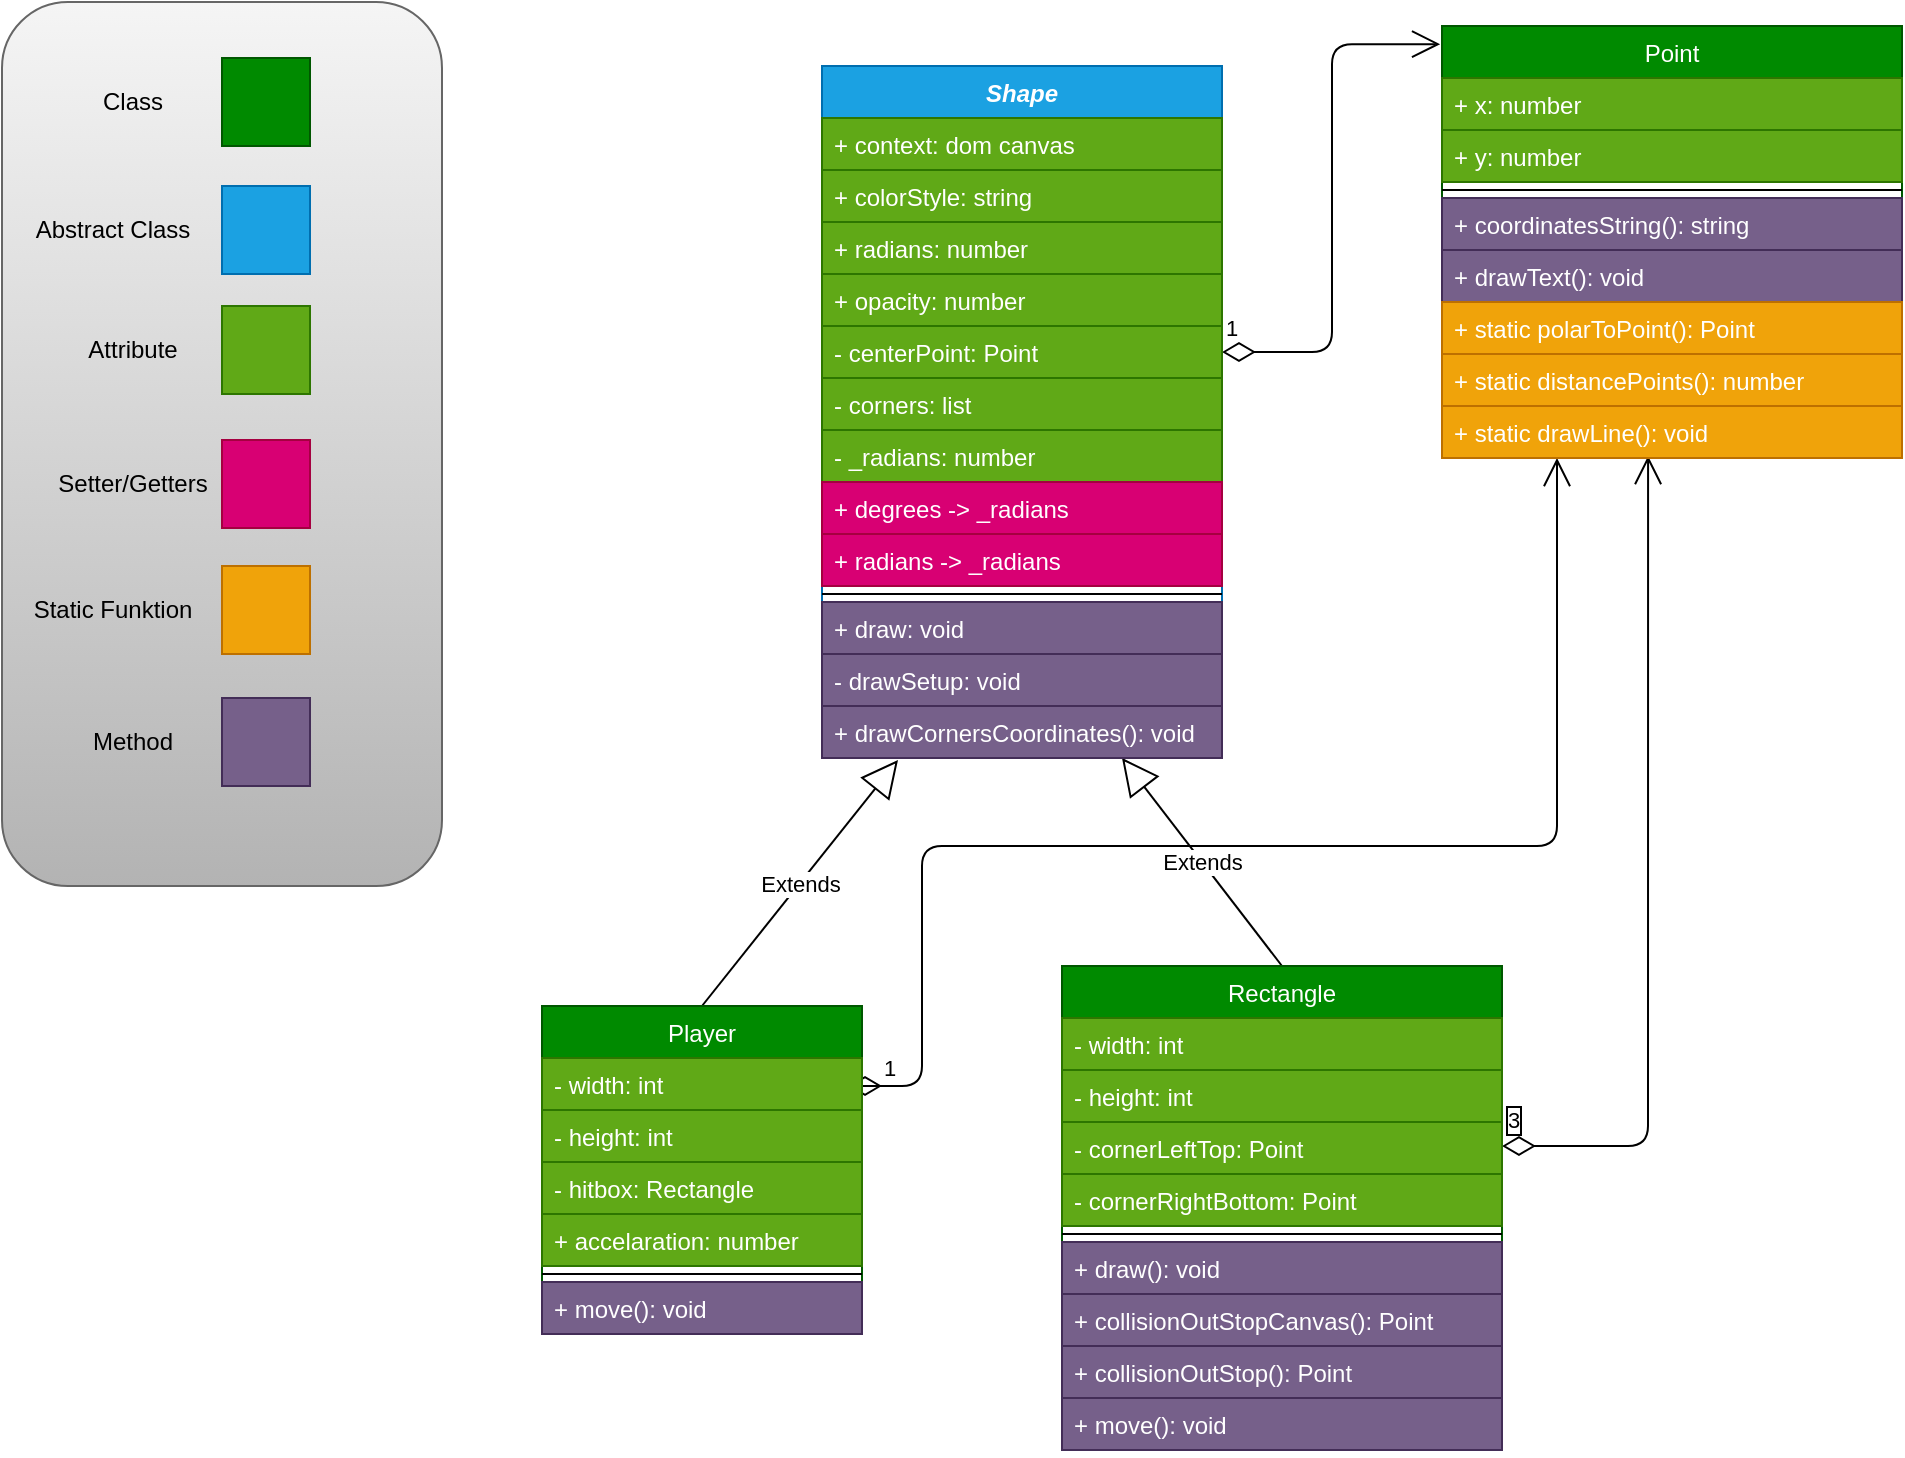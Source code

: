 <mxfile version="12.9.9" type="device"><diagram id="RAW5BNLhD_kJSsxiQ4Sg" name="Page-1"><mxGraphModel dx="1086" dy="806" grid="1" gridSize="10" guides="1" tooltips="1" connect="1" arrows="1" fold="1" page="1" pageScale="1" pageWidth="850" pageHeight="1100" math="0" shadow="0"><root><mxCell id="0"/><mxCell id="1" parent="0"/><mxCell id="B8KtoYiRNh_vQeLMw6E--84" value="" style="rounded=1;whiteSpace=wrap;html=1;fillColor=#f5f5f5;strokeColor=#666666;gradientColor=#b3b3b3;" parent="1" vertex="1"><mxGeometry x="70" y="18" width="220" height="442" as="geometry"/></mxCell><mxCell id="B8KtoYiRNh_vQeLMw6E--48" value="Extends" style="endArrow=block;endSize=16;endFill=0;html=1;entryX=0.19;entryY=1.038;entryDx=0;entryDy=0;entryPerimeter=0;exitX=0.5;exitY=0;exitDx=0;exitDy=0;" parent="1" source="B8KtoYiRNh_vQeLMw6E--30" target="B8KtoYiRNh_vQeLMw6E--29" edge="1"><mxGeometry width="160" relative="1" as="geometry"><mxPoint x="430" y="490" as="sourcePoint"/><mxPoint x="590" y="380" as="targetPoint"/></mxGeometry></mxCell><mxCell id="B8KtoYiRNh_vQeLMw6E--49" value="Extends" style="endArrow=block;endSize=16;endFill=0;html=1;entryX=0.75;entryY=1;entryDx=0;entryDy=0;exitX=0.5;exitY=0;exitDx=0;exitDy=0;" parent="1" source="B8KtoYiRNh_vQeLMw6E--34" target="B8KtoYiRNh_vQeLMw6E--9" edge="1"><mxGeometry width="160" relative="1" as="geometry"><mxPoint x="692" y="489.01" as="sourcePoint"/><mxPoint x="790" y="373.998" as="targetPoint"/></mxGeometry></mxCell><mxCell id="B8KtoYiRNh_vQeLMw6E--51" value="1" style="endArrow=open;html=1;endSize=12;startArrow=diamondThin;startSize=14;startFill=0;edgeStyle=orthogonalEdgeStyle;align=left;verticalAlign=bottom;exitX=1;exitY=0.5;exitDx=0;exitDy=0;entryX=-0.004;entryY=0.042;entryDx=0;entryDy=0;entryPerimeter=0;" parent="1" source="B8KtoYiRNh_vQeLMw6E--12" target="B8KtoYiRNh_vQeLMw6E--1" edge="1"><mxGeometry x="-1" y="3" relative="1" as="geometry"><mxPoint x="180" y="440" as="sourcePoint"/><mxPoint x="340" y="440" as="targetPoint"/></mxGeometry></mxCell><mxCell id="B8KtoYiRNh_vQeLMw6E--52" value="3" style="endArrow=open;html=1;endSize=12;startArrow=diamondThin;startSize=14;startFill=0;edgeStyle=orthogonalEdgeStyle;align=left;verticalAlign=bottom;entryX=0.448;entryY=0.962;entryDx=0;entryDy=0;entryPerimeter=0;labelBorderColor=#000000;" parent="1" target="B8KtoYiRNh_vQeLMw6E--7" edge="1"><mxGeometry x="-1" y="3" relative="1" as="geometry"><mxPoint x="820" y="590" as="sourcePoint"/><mxPoint x="980" y="590" as="targetPoint"/><Array as="points"><mxPoint x="893" y="590"/></Array></mxGeometry></mxCell><mxCell id="B8KtoYiRNh_vQeLMw6E--56" value="1" style="endArrow=open;html=1;endSize=12;startArrow=diamondThin;startSize=14;startFill=0;edgeStyle=orthogonalEdgeStyle;align=left;verticalAlign=bottom;entryX=0.25;entryY=1;entryDx=0;entryDy=0;" parent="1" target="B8KtoYiRNh_vQeLMw6E--1" edge="1"><mxGeometry x="-0.943" relative="1" as="geometry"><mxPoint x="510" y="560" as="sourcePoint"/><mxPoint x="560" y="430" as="targetPoint"/><Array as="points"><mxPoint x="500" y="560"/><mxPoint x="530" y="560"/><mxPoint x="530" y="440"/><mxPoint x="848" y="440"/></Array><mxPoint as="offset"/></mxGeometry></mxCell><mxCell id="B8KtoYiRNh_vQeLMw6E--57" value="" style="whiteSpace=wrap;html=1;aspect=fixed;fontColor=#ffffff;fontStyle=0;strokeColor=#005700;fillColor=#008a00;startSize=26;" parent="1" vertex="1"><mxGeometry x="180" y="46" width="44" height="44" as="geometry"/></mxCell><mxCell id="B8KtoYiRNh_vQeLMw6E--63" value="Class" style="text;html=1;align=center;verticalAlign=middle;resizable=0;points=[];autosize=1;fontColor=#000000;" parent="1" vertex="1"><mxGeometry x="110" y="58" width="50" height="20" as="geometry"/></mxCell><mxCell id="B8KtoYiRNh_vQeLMw6E--73" value="" style="whiteSpace=wrap;html=1;aspect=fixed;fontColor=#ffffff;align=center;verticalAlign=top;strokeColor=#006EAF;fillColor=#1ba1e2;gradientColor=none;fontStyle=3;startSize=26;" parent="1" vertex="1"><mxGeometry x="180" y="110" width="44" height="44" as="geometry"/></mxCell><mxCell id="B8KtoYiRNh_vQeLMw6E--74" value="Abstract Class" style="text;html=1;align=center;verticalAlign=middle;resizable=0;points=[];autosize=1;fontColor=#000000;" parent="1" vertex="1"><mxGeometry x="80" y="122" width="90" height="20" as="geometry"/></mxCell><mxCell id="B8KtoYiRNh_vQeLMw6E--75" value="" style="whiteSpace=wrap;html=1;aspect=fixed;fontColor=#ffffff;align=left;verticalAlign=top;strokeColor=#2D7600;fillColor=#60a917;gradientColor=none;spacingLeft=4;spacingRight=4;" parent="1" vertex="1"><mxGeometry x="180" y="170" width="44" height="44" as="geometry"/></mxCell><mxCell id="B8KtoYiRNh_vQeLMw6E--76" value="Attribute" style="text;html=1;align=center;verticalAlign=middle;resizable=0;points=[];autosize=1;fontColor=#000000;" parent="1" vertex="1"><mxGeometry x="105" y="182" width="60" height="20" as="geometry"/></mxCell><mxCell id="B8KtoYiRNh_vQeLMw6E--77" value="" style="whiteSpace=wrap;html=1;aspect=fixed;fontColor=#ffffff;align=left;verticalAlign=top;strokeColor=#BD7000;fillColor=#f0a30a;gradientColor=none;spacingLeft=4;spacingRight=4;" parent="1" vertex="1"><mxGeometry x="180" y="300" width="44" height="44" as="geometry"/></mxCell><mxCell id="B8KtoYiRNh_vQeLMw6E--78" value="Static Funktion" style="text;html=1;align=center;verticalAlign=middle;resizable=0;points=[];autosize=1;fontColor=#000000;" parent="1" vertex="1"><mxGeometry x="80" y="312" width="90" height="20" as="geometry"/></mxCell><mxCell id="B8KtoYiRNh_vQeLMw6E--79" value="" style="whiteSpace=wrap;html=1;aspect=fixed;fontColor=#ffffff;align=left;verticalAlign=top;strokeColor=#432D57;fillColor=#76608a;gradientColor=none;spacingLeft=4;spacingRight=4;" parent="1" vertex="1"><mxGeometry x="180" y="366" width="44" height="44" as="geometry"/></mxCell><mxCell id="B8KtoYiRNh_vQeLMw6E--80" value="Method" style="text;html=1;align=center;verticalAlign=middle;resizable=0;points=[];autosize=1;fontColor=#000000;" parent="1" vertex="1"><mxGeometry x="105" y="378" width="60" height="20" as="geometry"/></mxCell><mxCell id="B8KtoYiRNh_vQeLMw6E--30" value="Player" style="swimlane;fontStyle=0;align=center;verticalAlign=middle;childLayout=stackLayout;horizontal=1;startSize=26;horizontalStack=0;resizeParent=1;resizeParentMax=0;resizeLast=0;collapsible=1;marginBottom=0;fontColor=#ffffff;strokeColor=#005700;fillColor=#008a00;" parent="1" vertex="1"><mxGeometry x="340" y="520" width="160" height="164" as="geometry"/></mxCell><mxCell id="B8KtoYiRNh_vQeLMw6E--31" value="- width: int" style="text;strokeColor=#2D7600;fillColor=#60a917;align=left;verticalAlign=top;spacingLeft=4;spacingRight=4;overflow=hidden;rotatable=0;points=[[0,0.5],[1,0.5]];portConstraint=eastwest;fontColor=#ffffff;" parent="B8KtoYiRNh_vQeLMw6E--30" vertex="1"><mxGeometry y="26" width="160" height="26" as="geometry"/></mxCell><mxCell id="B8KtoYiRNh_vQeLMw6E--44" value="- height: int" style="text;strokeColor=#2D7600;fillColor=#60a917;align=left;verticalAlign=top;spacingLeft=4;spacingRight=4;overflow=hidden;rotatable=0;points=[[0,0.5],[1,0.5]];portConstraint=eastwest;fontColor=#ffffff;" parent="B8KtoYiRNh_vQeLMw6E--30" vertex="1"><mxGeometry y="52" width="160" height="26" as="geometry"/></mxCell><mxCell id="B8KtoYiRNh_vQeLMw6E--50" value="- hitbox: Rectangle" style="text;strokeColor=#2D7600;fillColor=#60a917;align=left;verticalAlign=top;spacingLeft=4;spacingRight=4;overflow=hidden;rotatable=0;points=[[0,0.5],[1,0.5]];portConstraint=eastwest;fontColor=#ffffff;" parent="B8KtoYiRNh_vQeLMw6E--30" vertex="1"><mxGeometry y="78" width="160" height="26" as="geometry"/></mxCell><mxCell id="hKg5F1_1Iaj1561rqI-w-1" value="+ accelaration: number" style="text;strokeColor=#2D7600;fillColor=#60a917;align=left;verticalAlign=top;spacingLeft=4;spacingRight=4;overflow=hidden;rotatable=0;points=[[0,0.5],[1,0.5]];portConstraint=eastwest;fontColor=#ffffff;" parent="B8KtoYiRNh_vQeLMw6E--30" vertex="1"><mxGeometry y="104" width="160" height="26" as="geometry"/></mxCell><mxCell id="B8KtoYiRNh_vQeLMw6E--32" value="" style="line;strokeWidth=1;fillColor=none;align=left;verticalAlign=middle;spacingTop=-1;spacingLeft=3;spacingRight=3;rotatable=0;labelPosition=right;points=[];portConstraint=eastwest;" parent="B8KtoYiRNh_vQeLMw6E--30" vertex="1"><mxGeometry y="130" width="160" height="8" as="geometry"/></mxCell><mxCell id="B8KtoYiRNh_vQeLMw6E--33" value="+ move(): void" style="text;strokeColor=#432D57;fillColor=#76608a;align=left;verticalAlign=top;spacingLeft=4;spacingRight=4;overflow=hidden;rotatable=0;points=[[0,0.5],[1,0.5]];portConstraint=eastwest;fontColor=#ffffff;" parent="B8KtoYiRNh_vQeLMw6E--30" vertex="1"><mxGeometry y="138" width="160" height="26" as="geometry"/></mxCell><mxCell id="B8KtoYiRNh_vQeLMw6E--34" value="Rectangle" style="swimlane;fontStyle=0;align=center;verticalAlign=middle;childLayout=stackLayout;horizontal=1;startSize=26;horizontalStack=0;resizeParent=1;resizeParentMax=0;resizeLast=0;collapsible=1;marginBottom=0;fontColor=#ffffff;strokeColor=#005700;fillColor=#008a00;" parent="1" vertex="1"><mxGeometry x="600" y="500" width="220" height="242" as="geometry"/></mxCell><mxCell id="B8KtoYiRNh_vQeLMw6E--35" value="- width: int" style="text;strokeColor=#2D7600;fillColor=#60a917;align=left;verticalAlign=top;spacingLeft=4;spacingRight=4;overflow=hidden;rotatable=0;points=[[0,0.5],[1,0.5]];portConstraint=eastwest;fontColor=#ffffff;" parent="B8KtoYiRNh_vQeLMw6E--34" vertex="1"><mxGeometry y="26" width="220" height="26" as="geometry"/></mxCell><mxCell id="B8KtoYiRNh_vQeLMw6E--38" value="- height: int" style="text;strokeColor=#2D7600;fillColor=#60a917;align=left;verticalAlign=top;spacingLeft=4;spacingRight=4;overflow=hidden;rotatable=0;points=[[0,0.5],[1,0.5]];portConstraint=eastwest;fontColor=#ffffff;" parent="B8KtoYiRNh_vQeLMw6E--34" vertex="1"><mxGeometry y="52" width="220" height="26" as="geometry"/></mxCell><mxCell id="B8KtoYiRNh_vQeLMw6E--39" value="- cornerLeftTop: Point" style="text;strokeColor=#2D7600;fillColor=#60a917;align=left;verticalAlign=top;spacingLeft=4;spacingRight=4;overflow=hidden;rotatable=0;points=[[0,0.5],[1,0.5]];portConstraint=eastwest;fontColor=#ffffff;" parent="B8KtoYiRNh_vQeLMw6E--34" vertex="1"><mxGeometry y="78" width="220" height="26" as="geometry"/></mxCell><mxCell id="B8KtoYiRNh_vQeLMw6E--40" value="- cornerRightBottom: Point" style="text;strokeColor=#2D7600;fillColor=#60a917;align=left;verticalAlign=top;spacingLeft=4;spacingRight=4;overflow=hidden;rotatable=0;points=[[0,0.5],[1,0.5]];portConstraint=eastwest;fontColor=#ffffff;" parent="B8KtoYiRNh_vQeLMw6E--34" vertex="1"><mxGeometry y="104" width="220" height="26" as="geometry"/></mxCell><mxCell id="B8KtoYiRNh_vQeLMw6E--36" value="" style="line;strokeWidth=1;fillColor=none;align=left;verticalAlign=middle;spacingTop=-1;spacingLeft=3;spacingRight=3;rotatable=0;labelPosition=right;points=[];portConstraint=eastwest;" parent="B8KtoYiRNh_vQeLMw6E--34" vertex="1"><mxGeometry y="130" width="220" height="8" as="geometry"/></mxCell><mxCell id="B8KtoYiRNh_vQeLMw6E--37" value="+ draw(): void" style="text;strokeColor=#432D57;fillColor=#76608a;align=left;verticalAlign=top;spacingLeft=4;spacingRight=4;overflow=hidden;rotatable=0;points=[[0,0.5],[1,0.5]];portConstraint=eastwest;fontColor=#ffffff;" parent="B8KtoYiRNh_vQeLMw6E--34" vertex="1"><mxGeometry y="138" width="220" height="26" as="geometry"/></mxCell><mxCell id="B8KtoYiRNh_vQeLMw6E--41" value="+ collisionOutStopCanvas(): Point" style="text;strokeColor=#432D57;fillColor=#76608a;align=left;verticalAlign=top;spacingLeft=4;spacingRight=4;overflow=hidden;rotatable=0;points=[[0,0.5],[1,0.5]];portConstraint=eastwest;fontColor=#ffffff;" parent="B8KtoYiRNh_vQeLMw6E--34" vertex="1"><mxGeometry y="164" width="220" height="26" as="geometry"/></mxCell><mxCell id="B8KtoYiRNh_vQeLMw6E--42" value="+ collisionOutStop(): Point" style="text;strokeColor=#432D57;fillColor=#76608a;align=left;verticalAlign=top;spacingLeft=4;spacingRight=4;overflow=hidden;rotatable=0;points=[[0,0.5],[1,0.5]];portConstraint=eastwest;fontColor=#ffffff;" parent="B8KtoYiRNh_vQeLMw6E--34" vertex="1"><mxGeometry y="190" width="220" height="26" as="geometry"/></mxCell><mxCell id="B8KtoYiRNh_vQeLMw6E--43" value="+ move(): void" style="text;strokeColor=#432D57;fillColor=#76608a;align=left;verticalAlign=top;spacingLeft=4;spacingRight=4;overflow=hidden;rotatable=0;points=[[0,0.5],[1,0.5]];portConstraint=eastwest;fontColor=#ffffff;" parent="B8KtoYiRNh_vQeLMw6E--34" vertex="1"><mxGeometry y="216" width="220" height="26" as="geometry"/></mxCell><mxCell id="B8KtoYiRNh_vQeLMw6E--9" value="Shape&#10;" style="swimlane;fontStyle=3;align=center;verticalAlign=top;childLayout=stackLayout;horizontal=1;startSize=26;horizontalStack=0;resizeParent=1;resizeParentMax=0;resizeLast=0;collapsible=1;marginBottom=0;fillColor=#1ba1e2;strokeColor=#006EAF;fontColor=#ffffff;" parent="1" vertex="1"><mxGeometry x="480" y="50" width="200" height="346" as="geometry"><mxRectangle x="610" y="92" width="70" height="26" as="alternateBounds"/></mxGeometry></mxCell><mxCell id="B8KtoYiRNh_vQeLMw6E--10" value="+ context: dom canvas" style="text;strokeColor=#2D7600;fillColor=#60a917;align=left;verticalAlign=top;spacingLeft=4;spacingRight=4;overflow=hidden;rotatable=0;points=[[0,0.5],[1,0.5]];portConstraint=eastwest;fontColor=#ffffff;" parent="B8KtoYiRNh_vQeLMw6E--9" vertex="1"><mxGeometry y="26" width="200" height="26" as="geometry"/></mxCell><mxCell id="B8KtoYiRNh_vQeLMw6E--13" value="+ colorStyle: string" style="text;strokeColor=#2D7600;fillColor=#60a917;align=left;verticalAlign=top;spacingLeft=4;spacingRight=4;overflow=hidden;rotatable=0;points=[[0,0.5],[1,0.5]];portConstraint=eastwest;fontColor=#ffffff;" parent="B8KtoYiRNh_vQeLMw6E--9" vertex="1"><mxGeometry y="52" width="200" height="26" as="geometry"/></mxCell><mxCell id="B8KtoYiRNh_vQeLMw6E--15" value="+ radians: number" style="text;strokeColor=#2D7600;fillColor=#60a917;align=left;verticalAlign=top;spacingLeft=4;spacingRight=4;overflow=hidden;rotatable=0;points=[[0,0.5],[1,0.5]];portConstraint=eastwest;fontColor=#ffffff;" parent="B8KtoYiRNh_vQeLMw6E--9" vertex="1"><mxGeometry y="78" width="200" height="26" as="geometry"/></mxCell><mxCell id="B8KtoYiRNh_vQeLMw6E--16" value="+ opacity: number" style="text;strokeColor=#2D7600;fillColor=#60a917;align=left;verticalAlign=top;spacingLeft=4;spacingRight=4;overflow=hidden;rotatable=0;points=[[0,0.5],[1,0.5]];portConstraint=eastwest;fontColor=#ffffff;" parent="B8KtoYiRNh_vQeLMw6E--9" vertex="1"><mxGeometry y="104" width="200" height="26" as="geometry"/></mxCell><mxCell id="B8KtoYiRNh_vQeLMw6E--12" value="- centerPoint: Point" style="text;strokeColor=#2D7600;fillColor=#60a917;align=left;verticalAlign=top;spacingLeft=4;spacingRight=4;overflow=hidden;rotatable=0;points=[[0,0.5],[1,0.5]];portConstraint=eastwest;fontColor=#ffffff;" parent="B8KtoYiRNh_vQeLMw6E--9" vertex="1"><mxGeometry y="130" width="200" height="26" as="geometry"/></mxCell><mxCell id="B8KtoYiRNh_vQeLMw6E--14" value="- corners: list" style="text;strokeColor=#2D7600;fillColor=#60a917;align=left;verticalAlign=top;spacingLeft=4;spacingRight=4;overflow=hidden;rotatable=0;points=[[0,0.5],[1,0.5]];portConstraint=eastwest;fontColor=#ffffff;" parent="B8KtoYiRNh_vQeLMw6E--9" vertex="1"><mxGeometry y="156" width="200" height="26" as="geometry"/></mxCell><mxCell id="uomJccwphIVQ50F5Qtyh-1" value="- _radians: number" style="text;strokeColor=#2D7600;fillColor=#60a917;align=left;verticalAlign=top;spacingLeft=4;spacingRight=4;overflow=hidden;rotatable=0;points=[[0,0.5],[1,0.5]];portConstraint=eastwest;fontColor=#ffffff;" parent="B8KtoYiRNh_vQeLMw6E--9" vertex="1"><mxGeometry y="182" width="200" height="26" as="geometry"/></mxCell><mxCell id="uomJccwphIVQ50F5Qtyh-2" value="+ degrees -&gt; _radians" style="text;strokeColor=#A50040;fillColor=#d80073;align=left;verticalAlign=top;spacingLeft=4;spacingRight=4;overflow=hidden;rotatable=0;points=[[0,0.5],[1,0.5]];portConstraint=eastwest;fontColor=#ffffff;" parent="B8KtoYiRNh_vQeLMw6E--9" vertex="1"><mxGeometry y="208" width="200" height="26" as="geometry"/></mxCell><mxCell id="B8KtoYiRNh_vQeLMw6E--17" value="+ radians -&gt; _radians" style="text;strokeColor=#A50040;fillColor=#d80073;align=left;verticalAlign=top;spacingLeft=4;spacingRight=4;overflow=hidden;rotatable=0;points=[[0,0.5],[1,0.5]];portConstraint=eastwest;fontColor=#ffffff;" parent="B8KtoYiRNh_vQeLMw6E--9" vertex="1"><mxGeometry y="234" width="200" height="26" as="geometry"/></mxCell><mxCell id="B8KtoYiRNh_vQeLMw6E--11" value="" style="line;strokeWidth=1;fillColor=none;align=left;verticalAlign=middle;spacingTop=-1;spacingLeft=3;spacingRight=3;rotatable=0;labelPosition=right;points=[];portConstraint=eastwest;" parent="B8KtoYiRNh_vQeLMw6E--9" vertex="1"><mxGeometry y="260" width="200" height="8" as="geometry"/></mxCell><mxCell id="B8KtoYiRNh_vQeLMw6E--19" value="+ draw: void" style="text;strokeColor=#432D57;fillColor=#76608a;align=left;verticalAlign=top;spacingLeft=4;spacingRight=4;overflow=hidden;rotatable=0;points=[[0,0.5],[1,0.5]];portConstraint=eastwest;fontColor=#ffffff;" parent="B8KtoYiRNh_vQeLMw6E--9" vertex="1"><mxGeometry y="268" width="200" height="26" as="geometry"/></mxCell><mxCell id="B8KtoYiRNh_vQeLMw6E--20" value="- drawSetup: void" style="text;strokeColor=#432D57;fillColor=#76608a;align=left;verticalAlign=top;spacingLeft=4;spacingRight=4;overflow=hidden;rotatable=0;points=[[0,0.5],[1,0.5]];portConstraint=eastwest;fontColor=#ffffff;" parent="B8KtoYiRNh_vQeLMw6E--9" vertex="1"><mxGeometry y="294" width="200" height="26" as="geometry"/></mxCell><mxCell id="B8KtoYiRNh_vQeLMw6E--29" value="+ drawCornersCoordinates(): void" style="text;strokeColor=#432D57;fillColor=#76608a;align=left;verticalAlign=top;spacingLeft=4;spacingRight=4;overflow=hidden;rotatable=0;points=[[0,0.5],[1,0.5]];portConstraint=eastwest;fontColor=#ffffff;" parent="B8KtoYiRNh_vQeLMw6E--9" vertex="1"><mxGeometry y="320" width="200" height="26" as="geometry"/></mxCell><mxCell id="B8KtoYiRNh_vQeLMw6E--1" value="Point" style="swimlane;fontStyle=0;childLayout=stackLayout;horizontal=1;startSize=26;fillColor=#008a00;horizontalStack=0;resizeParent=1;resizeParentMax=0;resizeLast=0;collapsible=1;marginBottom=0;strokeColor=#005700;fontColor=#ffffff;" parent="1" vertex="1"><mxGeometry x="790" y="30" width="230" height="216" as="geometry"/></mxCell><mxCell id="B8KtoYiRNh_vQeLMw6E--2" value="+ x: number" style="text;strokeColor=#2D7600;fillColor=#60a917;align=left;verticalAlign=top;spacingLeft=4;spacingRight=4;overflow=hidden;rotatable=0;points=[[0,0.5],[1,0.5]];portConstraint=eastwest;fontColor=#ffffff;" parent="B8KtoYiRNh_vQeLMw6E--1" vertex="1"><mxGeometry y="26" width="230" height="26" as="geometry"/></mxCell><mxCell id="B8KtoYiRNh_vQeLMw6E--3" value="+ y: number" style="text;strokeColor=#2D7600;fillColor=#60a917;align=left;verticalAlign=top;spacingLeft=4;spacingRight=4;overflow=hidden;rotatable=0;points=[[0,0.5],[1,0.5]];portConstraint=eastwest;fontColor=#ffffff;" parent="B8KtoYiRNh_vQeLMw6E--1" vertex="1"><mxGeometry y="52" width="230" height="26" as="geometry"/></mxCell><mxCell id="B8KtoYiRNh_vQeLMw6E--5" value="" style="line;strokeWidth=1;fillColor=none;align=left;verticalAlign=middle;spacingTop=-1;spacingLeft=3;spacingRight=3;rotatable=0;labelPosition=right;points=[];portConstraint=eastwest;" parent="B8KtoYiRNh_vQeLMw6E--1" vertex="1"><mxGeometry y="78" width="230" height="8" as="geometry"/></mxCell><mxCell id="B8KtoYiRNh_vQeLMw6E--4" value="+ coordinatesString(): string" style="text;strokeColor=#432D57;fillColor=#76608a;align=left;verticalAlign=top;spacingLeft=4;spacingRight=4;overflow=hidden;rotatable=0;points=[[0,0.5],[1,0.5]];portConstraint=eastwest;fontColor=#ffffff;" parent="B8KtoYiRNh_vQeLMw6E--1" vertex="1"><mxGeometry y="86" width="230" height="26" as="geometry"/></mxCell><mxCell id="B8KtoYiRNh_vQeLMw6E--6" value="+ drawText(): void" style="text;strokeColor=#432D57;fillColor=#76608a;align=left;verticalAlign=top;spacingLeft=4;spacingRight=4;overflow=hidden;rotatable=0;points=[[0,0.5],[1,0.5]];portConstraint=eastwest;fontColor=#ffffff;" parent="B8KtoYiRNh_vQeLMw6E--1" vertex="1"><mxGeometry y="112" width="230" height="26" as="geometry"/></mxCell><mxCell id="mdwYPhi-92RHFYRsfVxt-1" value="+ static polarToPoint(): Point" style="text;strokeColor=#BD7000;fillColor=#f0a30a;align=left;verticalAlign=top;spacingLeft=4;spacingRight=4;overflow=hidden;rotatable=0;points=[[0,0.5],[1,0.5]];portConstraint=eastwest;fontColor=#ffffff;" parent="B8KtoYiRNh_vQeLMw6E--1" vertex="1"><mxGeometry y="138" width="230" height="26" as="geometry"/></mxCell><mxCell id="B8KtoYiRNh_vQeLMw6E--8" value="+ static distancePoints(): number" style="text;strokeColor=#BD7000;fillColor=#f0a30a;align=left;verticalAlign=top;spacingLeft=4;spacingRight=4;overflow=hidden;rotatable=0;points=[[0,0.5],[1,0.5]];portConstraint=eastwest;fontColor=#ffffff;" parent="B8KtoYiRNh_vQeLMw6E--1" vertex="1"><mxGeometry y="164" width="230" height="26" as="geometry"/></mxCell><mxCell id="B8KtoYiRNh_vQeLMw6E--7" value="+ static drawLine(): void" style="text;strokeColor=#BD7000;fillColor=#f0a30a;align=left;verticalAlign=top;spacingLeft=4;spacingRight=4;overflow=hidden;rotatable=0;points=[[0,0.5],[1,0.5]];portConstraint=eastwest;fontColor=#ffffff;" parent="B8KtoYiRNh_vQeLMw6E--1" vertex="1"><mxGeometry y="190" width="230" height="26" as="geometry"/></mxCell><mxCell id="uomJccwphIVQ50F5Qtyh-4" value="" style="whiteSpace=wrap;html=1;aspect=fixed;align=left;verticalAlign=top;strokeColor=#A50040;fillColor=#d80073;spacingLeft=4;spacingRight=4;fontColor=#ffffff;" parent="1" vertex="1"><mxGeometry x="180" y="237" width="44" height="44" as="geometry"/></mxCell><mxCell id="uomJccwphIVQ50F5Qtyh-5" value="Setter/Getters" style="text;html=1;align=center;verticalAlign=middle;resizable=0;points=[];autosize=1;fontColor=#000000;" parent="1" vertex="1"><mxGeometry x="90" y="249" width="90" height="20" as="geometry"/></mxCell></root></mxGraphModel></diagram></mxfile>